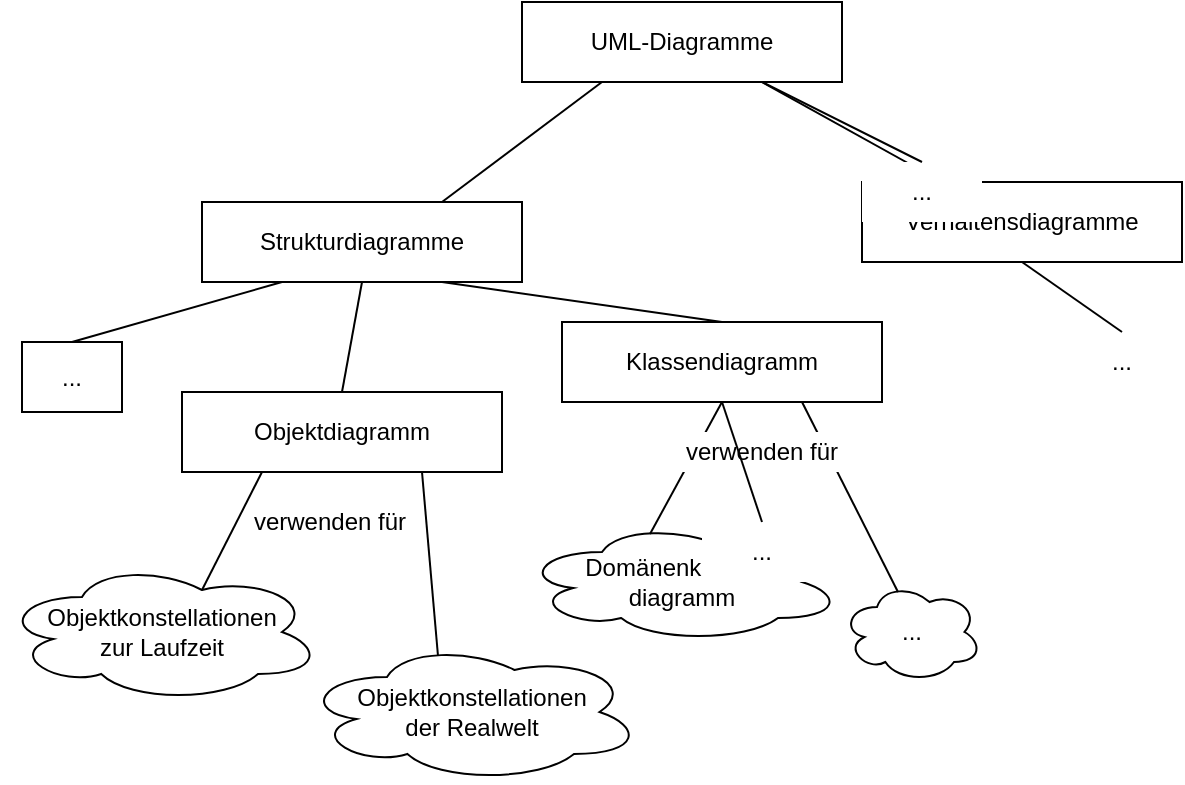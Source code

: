 <mxfile version="20.8.20" type="device"><diagram name="Seite-1" id="Buf-V82mNLHq6IPBUSCK"><mxGraphModel dx="1050" dy="566" grid="1" gridSize="10" guides="1" tooltips="1" connect="1" arrows="1" fold="1" page="1" pageScale="1" pageWidth="827" pageHeight="1169" math="0" shadow="0"><root><mxCell id="0"/><mxCell id="1" parent="0"/><mxCell id="10NsXPcwAe8AEz9bs2Zb-1" value="UML-Diagramme" style="rounded=0;whiteSpace=wrap;html=1;" parent="1" vertex="1"><mxGeometry x="280" y="20" width="160" height="40" as="geometry"/></mxCell><mxCell id="10NsXPcwAe8AEz9bs2Zb-2" value="Verhaltensdiagramme" style="rounded=0;whiteSpace=wrap;html=1;" parent="1" vertex="1"><mxGeometry x="450" y="110" width="160" height="40" as="geometry"/></mxCell><mxCell id="10NsXPcwAe8AEz9bs2Zb-3" value="Strukturdiagramme" style="rounded=0;whiteSpace=wrap;html=1;" parent="1" vertex="1"><mxGeometry x="120" y="120" width="160" height="40" as="geometry"/></mxCell><mxCell id="10NsXPcwAe8AEz9bs2Zb-5" value="Objektdiagramm" style="rounded=0;whiteSpace=wrap;html=1;" parent="1" vertex="1"><mxGeometry x="110" y="215" width="160" height="40" as="geometry"/></mxCell><mxCell id="10NsXPcwAe8AEz9bs2Zb-6" value="Klassendiagramm" style="rounded=0;whiteSpace=wrap;html=1;" parent="1" vertex="1"><mxGeometry x="300" y="180" width="160" height="40" as="geometry"/></mxCell><mxCell id="10NsXPcwAe8AEz9bs2Zb-7" value="..." style="rounded=0;whiteSpace=wrap;html=1;" parent="1" vertex="1"><mxGeometry x="30" y="190" width="50" height="35" as="geometry"/></mxCell><mxCell id="10NsXPcwAe8AEz9bs2Zb-8" value="Domänenklassen-&lt;br&gt;&lt;div&gt;diagramm&lt;/div&gt;" style="ellipse;shape=cloud;whiteSpace=wrap;html=1;" parent="1" vertex="1"><mxGeometry x="280" y="280" width="160" height="60" as="geometry"/></mxCell><mxCell id="10NsXPcwAe8AEz9bs2Zb-9" value="..." style="ellipse;shape=cloud;whiteSpace=wrap;html=1;" parent="1" vertex="1"><mxGeometry x="440" y="310" width="70" height="50" as="geometry"/></mxCell><mxCell id="10NsXPcwAe8AEz9bs2Zb-10" value="Objektkonstellationen&lt;br&gt;zur Laufzeit" style="ellipse;shape=cloud;whiteSpace=wrap;html=1;" parent="1" vertex="1"><mxGeometry x="20" y="300" width="160" height="70" as="geometry"/></mxCell><mxCell id="10NsXPcwAe8AEz9bs2Zb-11" value="Objektkonstellationen&lt;br&gt;der Realwelt" style="ellipse;shape=cloud;whiteSpace=wrap;html=1;" parent="1" vertex="1"><mxGeometry x="170" y="340" width="170" height="70" as="geometry"/></mxCell><mxCell id="10NsXPcwAe8AEz9bs2Zb-12" value="..." style="rounded=0;whiteSpace=wrap;html=1;strokeColor=none;" parent="1" vertex="1"><mxGeometry x="550" y="185" width="60" height="30" as="geometry"/></mxCell><mxCell id="10NsXPcwAe8AEz9bs2Zb-13" value="" style="endArrow=none;html=1;rounded=0;entryX=0.25;entryY=1;entryDx=0;entryDy=0;exitX=0.75;exitY=0;exitDx=0;exitDy=0;" parent="1" source="10NsXPcwAe8AEz9bs2Zb-3" target="10NsXPcwAe8AEz9bs2Zb-1" edge="1"><mxGeometry width="50" height="50" relative="1" as="geometry"><mxPoint x="350" y="150" as="sourcePoint"/><mxPoint x="400" y="100" as="targetPoint"/></mxGeometry></mxCell><mxCell id="10NsXPcwAe8AEz9bs2Zb-14" value="" style="endArrow=none;html=1;rounded=0;entryX=0.75;entryY=1;entryDx=0;entryDy=0;exitX=0.25;exitY=0;exitDx=0;exitDy=0;" parent="1" source="10NsXPcwAe8AEz9bs2Zb-2" target="10NsXPcwAe8AEz9bs2Zb-1" edge="1"><mxGeometry width="50" height="50" relative="1" as="geometry"><mxPoint x="390" y="320" as="sourcePoint"/><mxPoint x="440" y="270" as="targetPoint"/></mxGeometry></mxCell><mxCell id="10NsXPcwAe8AEz9bs2Zb-15" value="" style="endArrow=none;html=1;rounded=0;exitX=0.5;exitY=0;exitDx=0;exitDy=0;entryX=0.25;entryY=1;entryDx=0;entryDy=0;" parent="1" source="10NsXPcwAe8AEz9bs2Zb-7" target="10NsXPcwAe8AEz9bs2Zb-3" edge="1"><mxGeometry width="50" height="50" relative="1" as="geometry"><mxPoint x="390" y="320" as="sourcePoint"/><mxPoint x="190" y="190" as="targetPoint"/></mxGeometry></mxCell><mxCell id="10NsXPcwAe8AEz9bs2Zb-16" value="" style="endArrow=none;html=1;rounded=0;entryX=0.5;entryY=1;entryDx=0;entryDy=0;exitX=0.5;exitY=0;exitDx=0;exitDy=0;" parent="1" source="10NsXPcwAe8AEz9bs2Zb-5" target="10NsXPcwAe8AEz9bs2Zb-3" edge="1"><mxGeometry width="50" height="50" relative="1" as="geometry"><mxPoint x="390" y="320" as="sourcePoint"/><mxPoint x="440" y="270" as="targetPoint"/></mxGeometry></mxCell><mxCell id="10NsXPcwAe8AEz9bs2Zb-17" value="" style="endArrow=none;html=1;rounded=0;entryX=0.75;entryY=1;entryDx=0;entryDy=0;exitX=0.5;exitY=0;exitDx=0;exitDy=0;" parent="1" source="10NsXPcwAe8AEz9bs2Zb-6" target="10NsXPcwAe8AEz9bs2Zb-3" edge="1"><mxGeometry width="50" height="50" relative="1" as="geometry"><mxPoint x="390" y="320" as="sourcePoint"/><mxPoint x="440" y="270" as="targetPoint"/></mxGeometry></mxCell><mxCell id="10NsXPcwAe8AEz9bs2Zb-19" value="" style="endArrow=none;html=1;rounded=0;entryX=0.5;entryY=1;entryDx=0;entryDy=0;exitX=0.5;exitY=0;exitDx=0;exitDy=0;" parent="1" source="10NsXPcwAe8AEz9bs2Zb-12" target="10NsXPcwAe8AEz9bs2Zb-2" edge="1"><mxGeometry width="50" height="50" relative="1" as="geometry"><mxPoint x="390" y="320" as="sourcePoint"/><mxPoint x="440" y="270" as="targetPoint"/></mxGeometry></mxCell><mxCell id="10NsXPcwAe8AEz9bs2Zb-20" value="" style="endArrow=none;html=1;rounded=0;entryX=0.25;entryY=1;entryDx=0;entryDy=0;exitX=0.625;exitY=0.2;exitDx=0;exitDy=0;exitPerimeter=0;" parent="1" source="10NsXPcwAe8AEz9bs2Zb-10" target="10NsXPcwAe8AEz9bs2Zb-5" edge="1"><mxGeometry width="50" height="50" relative="1" as="geometry"><mxPoint x="390" y="320" as="sourcePoint"/><mxPoint x="440" y="270" as="targetPoint"/></mxGeometry></mxCell><mxCell id="10NsXPcwAe8AEz9bs2Zb-21" value="" style="endArrow=none;html=1;rounded=0;entryX=0.75;entryY=1;entryDx=0;entryDy=0;exitX=0.4;exitY=0.1;exitDx=0;exitDy=0;exitPerimeter=0;" parent="1" source="10NsXPcwAe8AEz9bs2Zb-11" target="10NsXPcwAe8AEz9bs2Zb-5" edge="1"><mxGeometry width="50" height="50" relative="1" as="geometry"><mxPoint x="390" y="320" as="sourcePoint"/><mxPoint x="440" y="270" as="targetPoint"/></mxGeometry></mxCell><mxCell id="10NsXPcwAe8AEz9bs2Zb-22" value="" style="endArrow=none;html=1;rounded=0;entryX=0.5;entryY=1;entryDx=0;entryDy=0;exitX=0.4;exitY=0.1;exitDx=0;exitDy=0;exitPerimeter=0;" parent="1" source="10NsXPcwAe8AEz9bs2Zb-8" target="10NsXPcwAe8AEz9bs2Zb-6" edge="1"><mxGeometry width="50" height="50" relative="1" as="geometry"><mxPoint x="390" y="320" as="sourcePoint"/><mxPoint x="440" y="270" as="targetPoint"/></mxGeometry></mxCell><mxCell id="10NsXPcwAe8AEz9bs2Zb-23" value="" style="endArrow=none;html=1;rounded=0;entryX=0.75;entryY=1;entryDx=0;entryDy=0;exitX=0.4;exitY=0.1;exitDx=0;exitDy=0;exitPerimeter=0;" parent="1" source="10NsXPcwAe8AEz9bs2Zb-9" target="10NsXPcwAe8AEz9bs2Zb-6" edge="1"><mxGeometry width="50" height="50" relative="1" as="geometry"><mxPoint x="550" y="330" as="sourcePoint"/><mxPoint x="600" y="280" as="targetPoint"/></mxGeometry></mxCell><mxCell id="10NsXPcwAe8AEz9bs2Zb-24" value="verwenden für" style="text;html=1;strokeColor=none;fillColor=default;align=center;verticalAlign=middle;whiteSpace=wrap;rounded=0;" parent="1" vertex="1"><mxGeometry x="360" y="235" width="80" height="20" as="geometry"/></mxCell><mxCell id="10NsXPcwAe8AEz9bs2Zb-26" value="verwenden für" style="text;html=1;strokeColor=none;fillColor=default;align=center;verticalAlign=middle;whiteSpace=wrap;rounded=0;" parent="1" vertex="1"><mxGeometry x="144" y="270" width="80" height="20" as="geometry"/></mxCell><mxCell id="Yi1FiPtXAFcOY1d8Ir0r-1" value="..." style="rounded=0;whiteSpace=wrap;html=1;strokeColor=none;" vertex="1" parent="1"><mxGeometry x="450" y="100" width="60" height="30" as="geometry"/></mxCell><mxCell id="Yi1FiPtXAFcOY1d8Ir0r-2" value="" style="endArrow=none;html=1;rounded=0;entryX=0.5;entryY=0;entryDx=0;entryDy=0;" edge="1" parent="1" target="Yi1FiPtXAFcOY1d8Ir0r-1"><mxGeometry width="50" height="50" relative="1" as="geometry"><mxPoint x="400" y="60" as="sourcePoint"/><mxPoint x="555" y="10" as="targetPoint"/></mxGeometry></mxCell><mxCell id="Yi1FiPtXAFcOY1d8Ir0r-3" value="..." style="rounded=0;whiteSpace=wrap;html=1;strokeColor=none;" vertex="1" parent="1"><mxGeometry x="370" y="280" width="60" height="30" as="geometry"/></mxCell><mxCell id="Yi1FiPtXAFcOY1d8Ir0r-4" value="" style="endArrow=none;html=1;rounded=0;entryX=0.5;entryY=1;entryDx=0;entryDy=0;exitX=0.5;exitY=0;exitDx=0;exitDy=0;" edge="1" parent="1" source="Yi1FiPtXAFcOY1d8Ir0r-3" target="10NsXPcwAe8AEz9bs2Zb-6"><mxGeometry width="50" height="50" relative="1" as="geometry"><mxPoint x="590" y="285" as="sourcePoint"/><mxPoint x="640" y="235" as="targetPoint"/></mxGeometry></mxCell></root></mxGraphModel></diagram></mxfile>